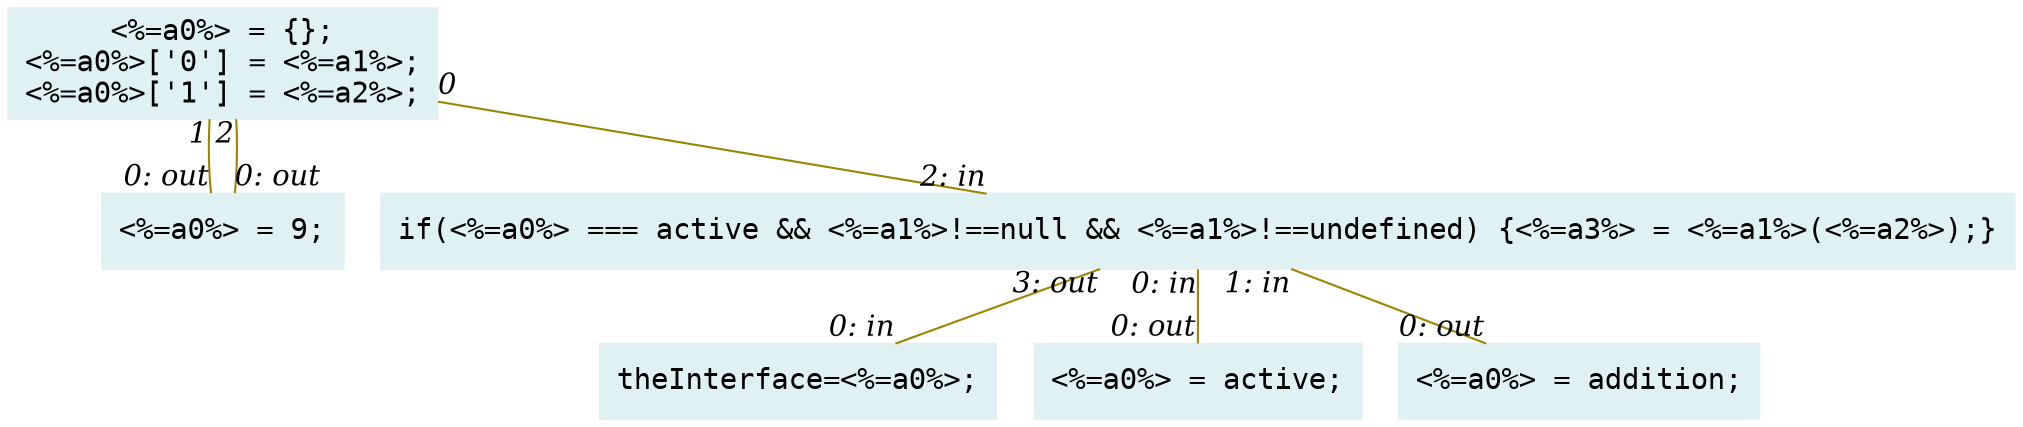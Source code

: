 digraph g{node_7260 [shape="box", style="filled", color="#dff1f2", fontname="Courier", label="theInterface=<%=a0%>;
" ]
node_7289 [shape="box", style="filled", color="#dff1f2", fontname="Courier", label="<%=a0%> = active;
" ]
node_7292 [shape="box", style="filled", color="#dff1f2", fontname="Courier", label="<%=a0%> = addition;
" ]
node_7294 [shape="box", style="filled", color="#dff1f2", fontname="Courier", label="<%=a0%> = 9;
" ]
node_7297 [shape="box", style="filled", color="#dff1f2", fontname="Courier", label="if(<%=a0%> === active && <%=a1%>!==null && <%=a1%>!==undefined) {<%=a3%> = <%=a1%>(<%=a2%>);}
" ]
node_7302 [shape="box", style="filled", color="#dff1f2", fontname="Courier", label="<%=a0%> = {};
<%=a0%>['0'] = <%=a1%>;
<%=a0%>['1'] = <%=a2%>;
" ]
node_7297 -> node_7289 [dir=none, arrowHead=none, fontname="Times-Italic", arrowsize=1, color="#9d8400", label="",  headlabel="0: out", taillabel="0: in" ]
node_7297 -> node_7292 [dir=none, arrowHead=none, fontname="Times-Italic", arrowsize=1, color="#9d8400", label="",  headlabel="0: out", taillabel="1: in" ]
node_7297 -> node_7260 [dir=none, arrowHead=none, fontname="Times-Italic", arrowsize=1, color="#9d8400", label="",  headlabel="0: in", taillabel="3: out" ]
node_7302 -> node_7294 [dir=none, arrowHead=none, fontname="Times-Italic", arrowsize=1, color="#9d8400", label="",  headlabel="0: out", taillabel="1" ]
node_7302 -> node_7294 [dir=none, arrowHead=none, fontname="Times-Italic", arrowsize=1, color="#9d8400", label="",  headlabel="0: out", taillabel="2" ]
node_7302 -> node_7297 [dir=none, arrowHead=none, fontname="Times-Italic", arrowsize=1, color="#9d8400", label="",  headlabel="2: in", taillabel="0" ]
}